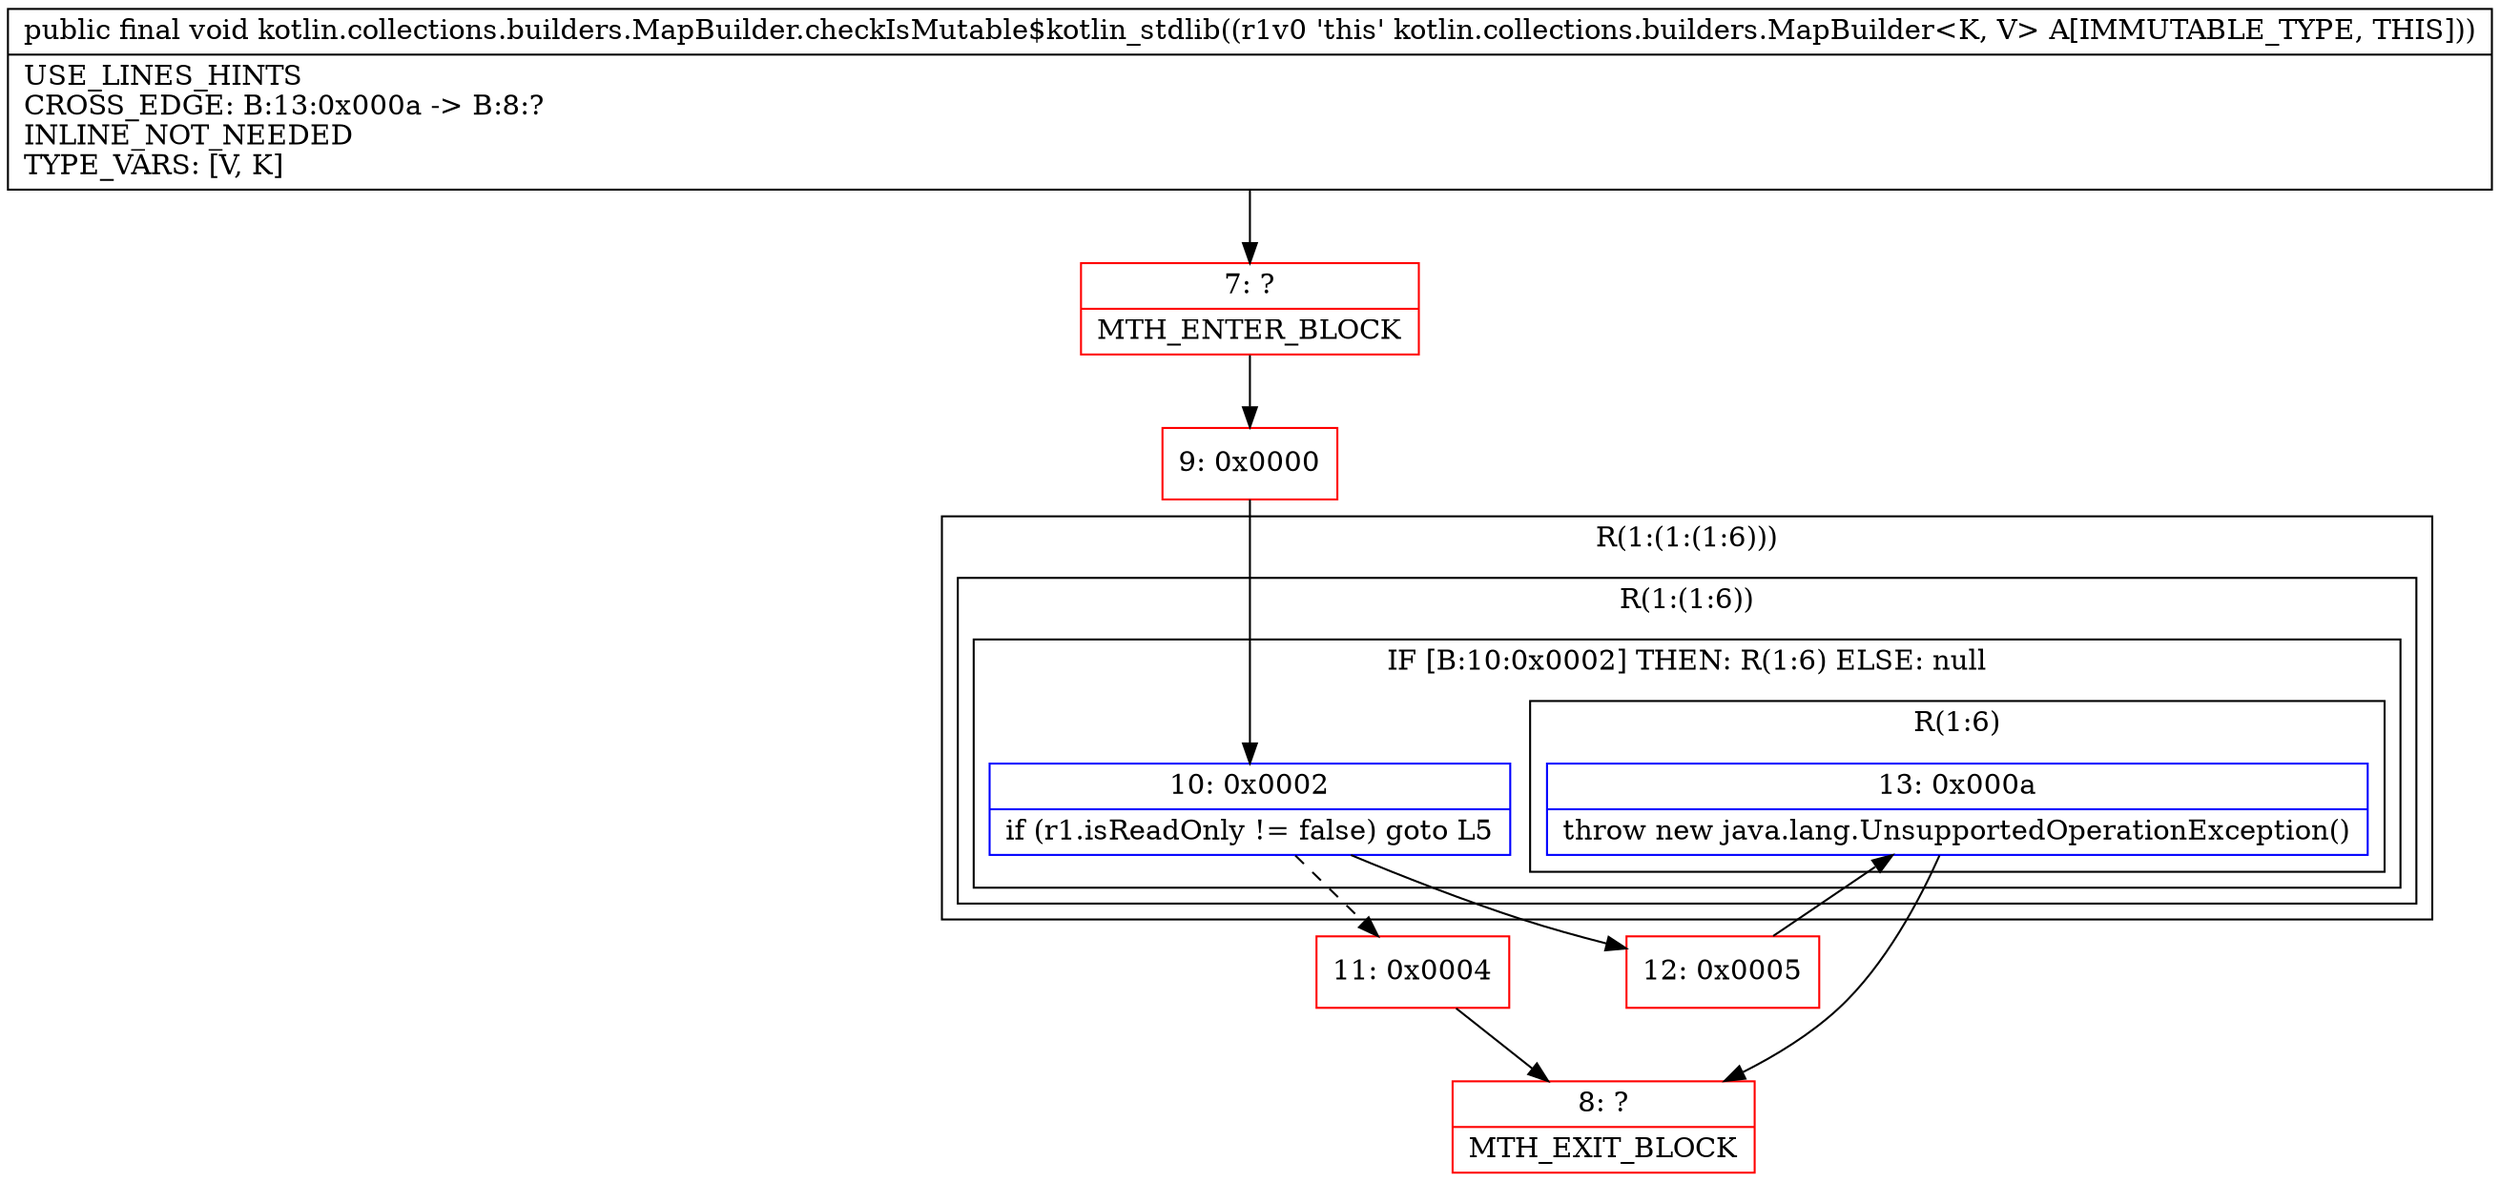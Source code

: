 digraph "CFG forkotlin.collections.builders.MapBuilder.checkIsMutable$kotlin_stdlib()V" {
subgraph cluster_Region_1740191125 {
label = "R(1:(1:(1:6)))";
node [shape=record,color=blue];
subgraph cluster_Region_1057723025 {
label = "R(1:(1:6))";
node [shape=record,color=blue];
subgraph cluster_IfRegion_67042893 {
label = "IF [B:10:0x0002] THEN: R(1:6) ELSE: null";
node [shape=record,color=blue];
Node_10 [shape=record,label="{10\:\ 0x0002|if (r1.isReadOnly != false) goto L5\l}"];
subgraph cluster_Region_2004977276 {
label = "R(1:6)";
node [shape=record,color=blue];
Node_13 [shape=record,label="{13\:\ 0x000a|throw new java.lang.UnsupportedOperationException()\l}"];
}
}
}
}
Node_7 [shape=record,color=red,label="{7\:\ ?|MTH_ENTER_BLOCK\l}"];
Node_9 [shape=record,color=red,label="{9\:\ 0x0000}"];
Node_11 [shape=record,color=red,label="{11\:\ 0x0004}"];
Node_8 [shape=record,color=red,label="{8\:\ ?|MTH_EXIT_BLOCK\l}"];
Node_12 [shape=record,color=red,label="{12\:\ 0x0005}"];
MethodNode[shape=record,label="{public final void kotlin.collections.builders.MapBuilder.checkIsMutable$kotlin_stdlib((r1v0 'this' kotlin.collections.builders.MapBuilder\<K, V\> A[IMMUTABLE_TYPE, THIS]))  | USE_LINES_HINTS\lCROSS_EDGE: B:13:0x000a \-\> B:8:?\lINLINE_NOT_NEEDED\lTYPE_VARS: [V, K]\l}"];
MethodNode -> Node_7;Node_10 -> Node_11[style=dashed];
Node_10 -> Node_12;
Node_13 -> Node_8;
Node_7 -> Node_9;
Node_9 -> Node_10;
Node_11 -> Node_8;
Node_12 -> Node_13;
}

